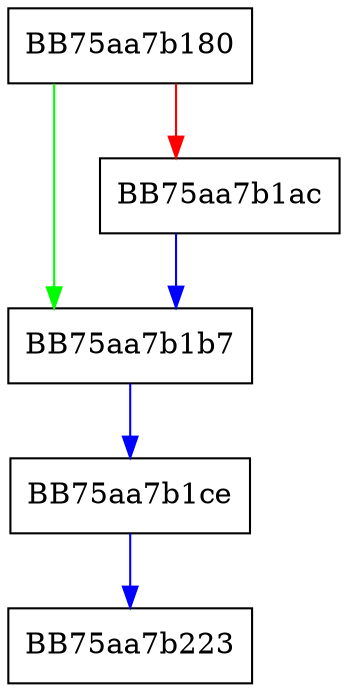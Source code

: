 digraph InitDynamicConfig {
  node [shape="box"];
  graph [splines=ortho];
  BB75aa7b180 -> BB75aa7b1b7 [color="green"];
  BB75aa7b180 -> BB75aa7b1ac [color="red"];
  BB75aa7b1ac -> BB75aa7b1b7 [color="blue"];
  BB75aa7b1b7 -> BB75aa7b1ce [color="blue"];
  BB75aa7b1ce -> BB75aa7b223 [color="blue"];
}